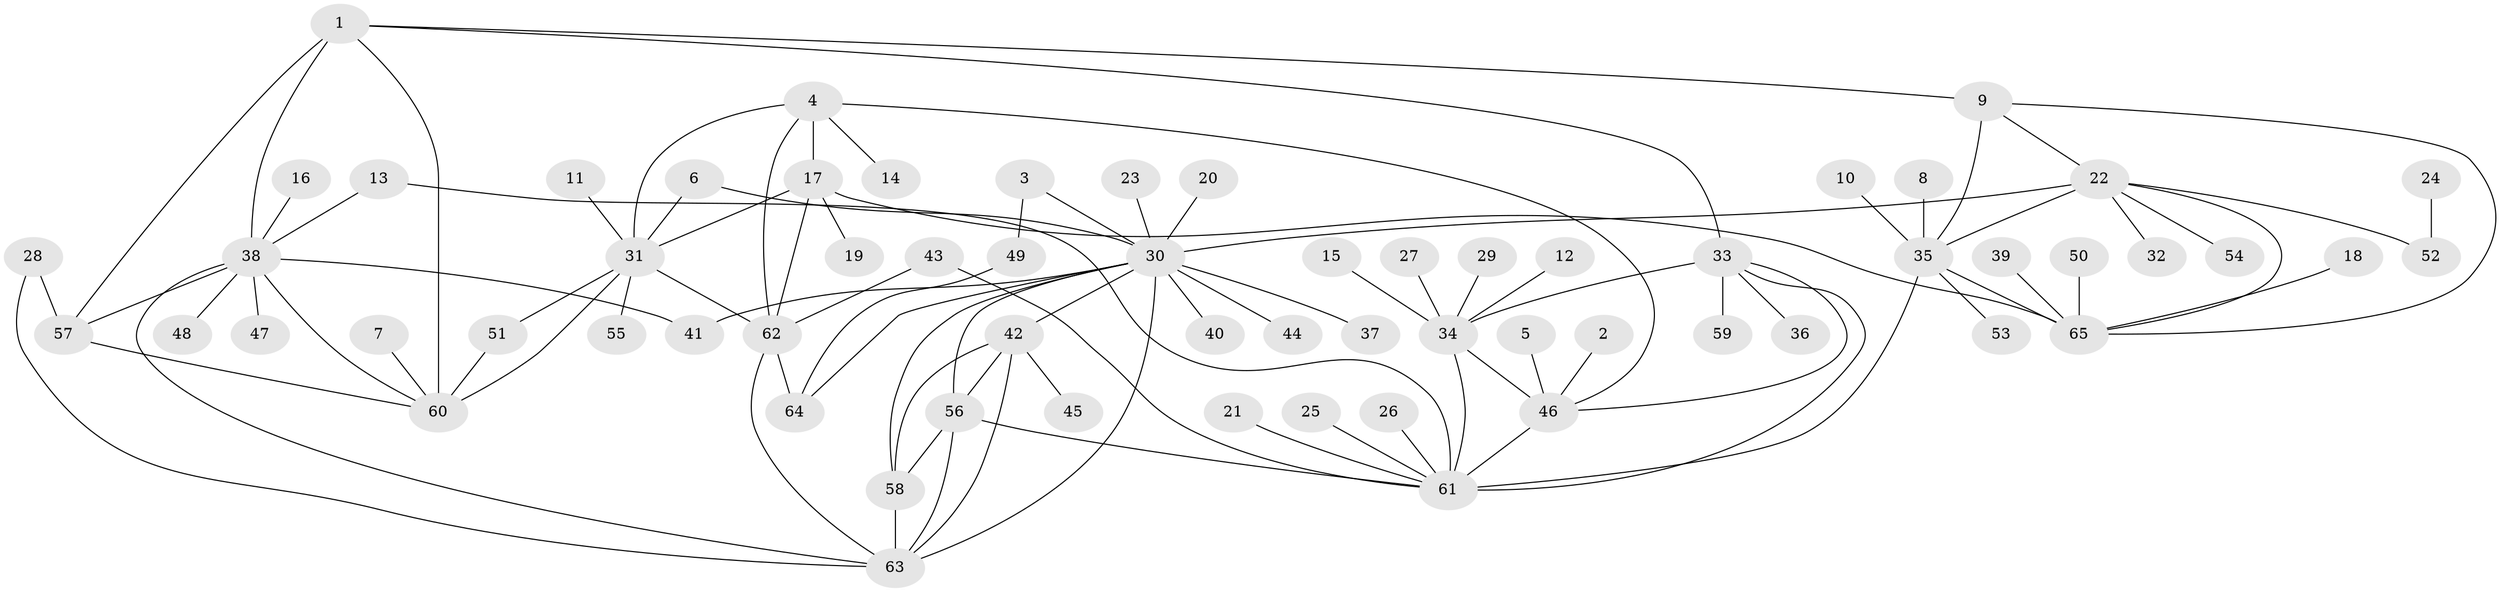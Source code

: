// original degree distribution, {8: 0.027777777777777776, 6: 0.037037037037037035, 7: 0.037037037037037035, 13: 0.009259259259259259, 5: 0.037037037037037035, 12: 0.009259259259259259, 9: 0.046296296296296294, 4: 0.009259259259259259, 11: 0.009259259259259259, 16: 0.009259259259259259, 2: 0.16666666666666666, 1: 0.5833333333333334, 3: 0.018518518518518517}
// Generated by graph-tools (version 1.1) at 2025/37/03/04/25 23:37:31]
// undirected, 65 vertices, 96 edges
graph export_dot {
  node [color=gray90,style=filled];
  1;
  2;
  3;
  4;
  5;
  6;
  7;
  8;
  9;
  10;
  11;
  12;
  13;
  14;
  15;
  16;
  17;
  18;
  19;
  20;
  21;
  22;
  23;
  24;
  25;
  26;
  27;
  28;
  29;
  30;
  31;
  32;
  33;
  34;
  35;
  36;
  37;
  38;
  39;
  40;
  41;
  42;
  43;
  44;
  45;
  46;
  47;
  48;
  49;
  50;
  51;
  52;
  53;
  54;
  55;
  56;
  57;
  58;
  59;
  60;
  61;
  62;
  63;
  64;
  65;
  1 -- 9 [weight=1.0];
  1 -- 33 [weight=1.0];
  1 -- 38 [weight=2.0];
  1 -- 57 [weight=2.0];
  1 -- 60 [weight=2.0];
  2 -- 46 [weight=1.0];
  3 -- 30 [weight=1.0];
  3 -- 49 [weight=1.0];
  4 -- 14 [weight=1.0];
  4 -- 17 [weight=2.0];
  4 -- 31 [weight=1.0];
  4 -- 46 [weight=1.0];
  4 -- 62 [weight=1.0];
  5 -- 46 [weight=1.0];
  6 -- 30 [weight=1.0];
  6 -- 31 [weight=1.0];
  7 -- 60 [weight=1.0];
  8 -- 35 [weight=1.0];
  9 -- 22 [weight=1.0];
  9 -- 35 [weight=2.0];
  9 -- 65 [weight=1.0];
  10 -- 35 [weight=1.0];
  11 -- 31 [weight=1.0];
  12 -- 34 [weight=1.0];
  13 -- 38 [weight=1.0];
  13 -- 61 [weight=1.0];
  15 -- 34 [weight=1.0];
  16 -- 38 [weight=1.0];
  17 -- 19 [weight=1.0];
  17 -- 31 [weight=2.0];
  17 -- 62 [weight=2.0];
  17 -- 65 [weight=1.0];
  18 -- 65 [weight=1.0];
  20 -- 30 [weight=1.0];
  21 -- 61 [weight=1.0];
  22 -- 30 [weight=1.0];
  22 -- 32 [weight=1.0];
  22 -- 35 [weight=2.0];
  22 -- 52 [weight=1.0];
  22 -- 54 [weight=1.0];
  22 -- 65 [weight=1.0];
  23 -- 30 [weight=1.0];
  24 -- 52 [weight=1.0];
  25 -- 61 [weight=1.0];
  26 -- 61 [weight=1.0];
  27 -- 34 [weight=1.0];
  28 -- 57 [weight=1.0];
  28 -- 63 [weight=1.0];
  29 -- 34 [weight=1.0];
  30 -- 37 [weight=1.0];
  30 -- 40 [weight=1.0];
  30 -- 41 [weight=1.0];
  30 -- 42 [weight=1.0];
  30 -- 44 [weight=1.0];
  30 -- 56 [weight=1.0];
  30 -- 58 [weight=1.0];
  30 -- 63 [weight=1.0];
  30 -- 64 [weight=1.0];
  31 -- 51 [weight=1.0];
  31 -- 55 [weight=1.0];
  31 -- 60 [weight=1.0];
  31 -- 62 [weight=1.0];
  33 -- 34 [weight=2.0];
  33 -- 36 [weight=1.0];
  33 -- 46 [weight=1.0];
  33 -- 59 [weight=1.0];
  33 -- 61 [weight=1.0];
  34 -- 46 [weight=2.0];
  34 -- 61 [weight=2.0];
  35 -- 53 [weight=1.0];
  35 -- 61 [weight=1.0];
  35 -- 65 [weight=2.0];
  38 -- 41 [weight=1.0];
  38 -- 47 [weight=1.0];
  38 -- 48 [weight=1.0];
  38 -- 57 [weight=1.0];
  38 -- 60 [weight=1.0];
  38 -- 63 [weight=1.0];
  39 -- 65 [weight=1.0];
  42 -- 45 [weight=1.0];
  42 -- 56 [weight=1.0];
  42 -- 58 [weight=1.0];
  42 -- 63 [weight=1.0];
  43 -- 61 [weight=1.0];
  43 -- 62 [weight=1.0];
  46 -- 61 [weight=1.0];
  49 -- 64 [weight=1.0];
  50 -- 65 [weight=1.0];
  51 -- 60 [weight=1.0];
  56 -- 58 [weight=1.0];
  56 -- 61 [weight=1.0];
  56 -- 63 [weight=1.0];
  57 -- 60 [weight=1.0];
  58 -- 63 [weight=1.0];
  62 -- 63 [weight=1.0];
  62 -- 64 [weight=1.0];
}
